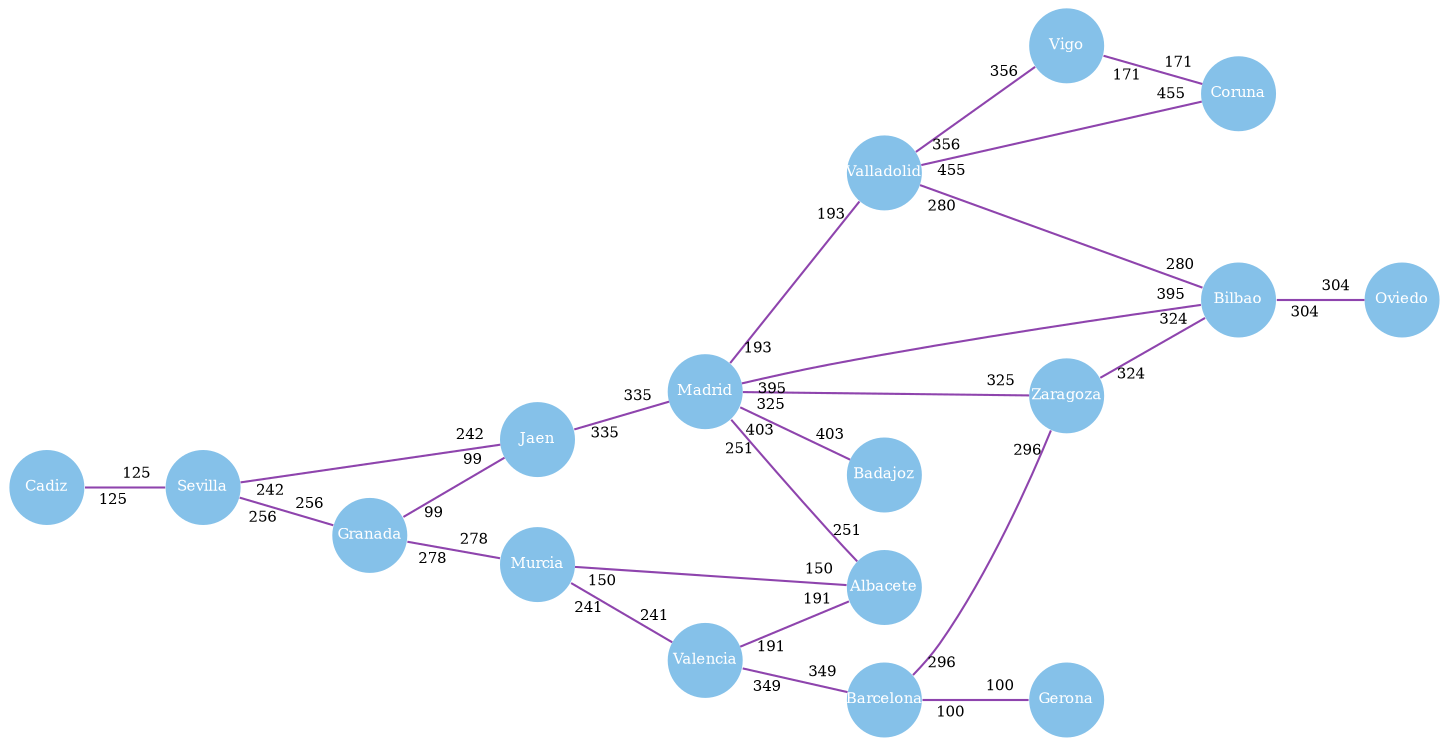 digraph G {
	bgcolor="white";
	rankdir=LR;
	edge [arrowhead=none fontcolor=black color="#8e44ad"];
	node [shape=circle fixedsize=shape width=0.5 fontsize=7 style=filled fillcolor="#85c1e9" fontcolor=white color=transparent];
	Cadiz -> Sevilla [fontsize=7, headlabel="125",taillabel="125", labeldistance=1.5];
	Sevilla -> Granada [fontsize=7, headlabel="256",taillabel="256", labeldistance=1.5];
	Sevilla -> Jaen [fontsize=7, headlabel="242",taillabel="242", labeldistance=1.5];
	Granada -> Jaen [fontsize=7, headlabel="99",taillabel="99", labeldistance=1.5];
	Granada -> Murcia [fontsize=7, headlabel="278",taillabel="278", labeldistance=1.5];
	Jaen -> Madrid [fontsize=7, headlabel="335",taillabel="335", labeldistance=1.5];
	Murcia -> Valencia [fontsize=7, headlabel="241",taillabel="241", labeldistance=1.5];
	Murcia -> Albacete [fontsize=7, headlabel="150",taillabel="150", labeldistance=1.5];
	Madrid -> Albacete [fontsize=7, headlabel="251",taillabel="251", labeldistance=1.5];
	Madrid -> Zaragoza [fontsize=7, headlabel="325",taillabel="325", labeldistance=1.5];
	Madrid -> Badajoz [fontsize=7, headlabel="403",taillabel="403", labeldistance=1.5];
	Madrid -> Valladolid [fontsize=7, headlabel="193",taillabel="193", labeldistance=1.5];
	Madrid -> Bilbao [fontsize=7, headlabel="395",taillabel="395", labeldistance=1.5];
	Valencia -> Albacete [fontsize=7, headlabel="191",taillabel="191", labeldistance=1.5];
	Valencia -> Barcelona [fontsize=7, headlabel="349",taillabel="349", labeldistance=1.5];
	Barcelona -> Gerona [fontsize=7, headlabel="100",taillabel="100", labeldistance=1.5];
	Barcelona -> Zaragoza [fontsize=7, headlabel="296",taillabel="296", labeldistance=1.5];
	Zaragoza -> Bilbao [fontsize=7, headlabel="324",taillabel="324", labeldistance=1.5];
	Valladolid -> Vigo [fontsize=7, headlabel="356",taillabel="356", labeldistance=1.5];
	Valladolid -> Coruna [fontsize=7, headlabel="455",taillabel="455", labeldistance=1.5];
	Valladolid -> Bilbao [fontsize=7, headlabel="280",taillabel="280", labeldistance=1.5];
	Vigo -> Coruna [fontsize=7, headlabel="171",taillabel="171", labeldistance=1.5];
	Bilbao -> Oviedo [fontsize=7, headlabel="304",taillabel="304", labeldistance=1.5];
	}